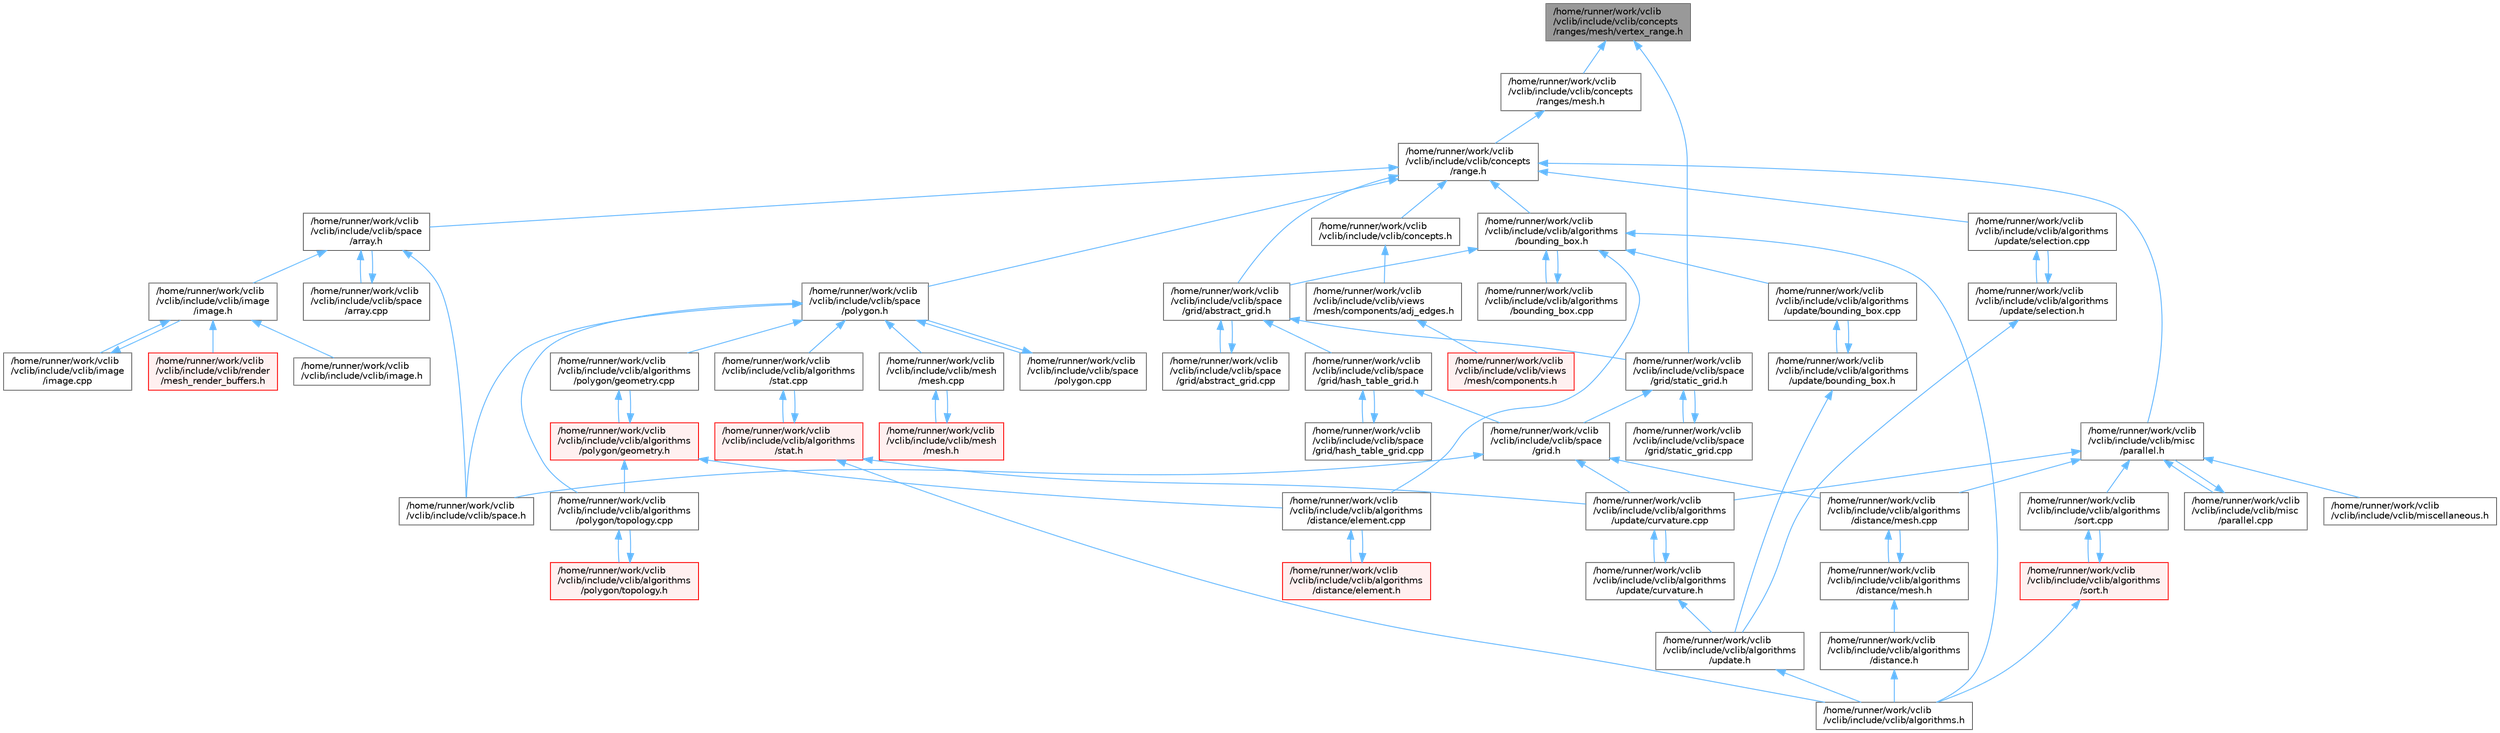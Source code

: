 digraph "/home/runner/work/vclib/vclib/include/vclib/concepts/ranges/mesh/vertex_range.h"
{
 // LATEX_PDF_SIZE
  bgcolor="transparent";
  edge [fontname=Helvetica,fontsize=10,labelfontname=Helvetica,labelfontsize=10];
  node [fontname=Helvetica,fontsize=10,shape=box,height=0.2,width=0.4];
  Node1 [label="/home/runner/work/vclib\l/vclib/include/vclib/concepts\l/ranges/mesh/vertex_range.h",height=0.2,width=0.4,color="gray40", fillcolor="grey60", style="filled", fontcolor="black",tooltip=" "];
  Node1 -> Node2 [dir="back",color="steelblue1",style="solid"];
  Node2 [label="/home/runner/work/vclib\l/vclib/include/vclib/concepts\l/ranges/mesh.h",height=0.2,width=0.4,color="grey40", fillcolor="white", style="filled",URL="$concepts_2ranges_2mesh_8h.html",tooltip=" "];
  Node2 -> Node3 [dir="back",color="steelblue1",style="solid"];
  Node3 [label="/home/runner/work/vclib\l/vclib/include/vclib/concepts\l/range.h",height=0.2,width=0.4,color="grey40", fillcolor="white", style="filled",URL="$range_8h.html",tooltip=" "];
  Node3 -> Node4 [dir="back",color="steelblue1",style="solid"];
  Node4 [label="/home/runner/work/vclib\l/vclib/include/vclib/algorithms\l/bounding_box.h",height=0.2,width=0.4,color="grey40", fillcolor="white", style="filled",URL="$algorithms_2bounding__box_8h.html",tooltip=" "];
  Node4 -> Node5 [dir="back",color="steelblue1",style="solid"];
  Node5 [label="/home/runner/work/vclib\l/vclib/include/vclib/algorithms.h",height=0.2,width=0.4,color="grey40", fillcolor="white", style="filled",URL="$algorithms_8h.html",tooltip=" "];
  Node4 -> Node6 [dir="back",color="steelblue1",style="solid"];
  Node6 [label="/home/runner/work/vclib\l/vclib/include/vclib/algorithms\l/bounding_box.cpp",height=0.2,width=0.4,color="grey40", fillcolor="white", style="filled",URL="$algorithms_2bounding__box_8cpp.html",tooltip=" "];
  Node6 -> Node4 [dir="back",color="steelblue1",style="solid"];
  Node4 -> Node7 [dir="back",color="steelblue1",style="solid"];
  Node7 [label="/home/runner/work/vclib\l/vclib/include/vclib/algorithms\l/distance/element.cpp",height=0.2,width=0.4,color="grey40", fillcolor="white", style="filled",URL="$algorithms_2distance_2element_8cpp.html",tooltip=" "];
  Node7 -> Node8 [dir="back",color="steelblue1",style="solid"];
  Node8 [label="/home/runner/work/vclib\l/vclib/include/vclib/algorithms\l/distance/element.h",height=0.2,width=0.4,color="red", fillcolor="#FFF0F0", style="filled",URL="$algorithms_2distance_2element_8h.html",tooltip=" "];
  Node8 -> Node7 [dir="back",color="steelblue1",style="solid"];
  Node4 -> Node24 [dir="back",color="steelblue1",style="solid"];
  Node24 [label="/home/runner/work/vclib\l/vclib/include/vclib/algorithms\l/update/bounding_box.cpp",height=0.2,width=0.4,color="grey40", fillcolor="white", style="filled",URL="$algorithms_2update_2bounding__box_8cpp.html",tooltip=" "];
  Node24 -> Node25 [dir="back",color="steelblue1",style="solid"];
  Node25 [label="/home/runner/work/vclib\l/vclib/include/vclib/algorithms\l/update/bounding_box.h",height=0.2,width=0.4,color="grey40", fillcolor="white", style="filled",URL="$algorithms_2update_2bounding__box_8h.html",tooltip=" "];
  Node25 -> Node19 [dir="back",color="steelblue1",style="solid"];
  Node19 [label="/home/runner/work/vclib\l/vclib/include/vclib/algorithms\l/update.h",height=0.2,width=0.4,color="grey40", fillcolor="white", style="filled",URL="$update_8h.html",tooltip=" "];
  Node19 -> Node5 [dir="back",color="steelblue1",style="solid"];
  Node25 -> Node24 [dir="back",color="steelblue1",style="solid"];
  Node4 -> Node12 [dir="back",color="steelblue1",style="solid"];
  Node12 [label="/home/runner/work/vclib\l/vclib/include/vclib/space\l/grid/abstract_grid.h",height=0.2,width=0.4,color="grey40", fillcolor="white", style="filled",URL="$abstract__grid_8h.html",tooltip=" "];
  Node12 -> Node11 [dir="back",color="steelblue1",style="solid"];
  Node11 [label="/home/runner/work/vclib\l/vclib/include/vclib/space\l/grid/abstract_grid.cpp",height=0.2,width=0.4,color="grey40", fillcolor="white", style="filled",URL="$abstract__grid_8cpp.html",tooltip=" "];
  Node11 -> Node12 [dir="back",color="steelblue1",style="solid"];
  Node12 -> Node13 [dir="back",color="steelblue1",style="solid"];
  Node13 [label="/home/runner/work/vclib\l/vclib/include/vclib/space\l/grid/hash_table_grid.h",height=0.2,width=0.4,color="grey40", fillcolor="white", style="filled",URL="$hash__table__grid_8h.html",tooltip=" "];
  Node13 -> Node14 [dir="back",color="steelblue1",style="solid"];
  Node14 [label="/home/runner/work/vclib\l/vclib/include/vclib/space\l/grid.h",height=0.2,width=0.4,color="grey40", fillcolor="white", style="filled",URL="$grid_8h.html",tooltip=" "];
  Node14 -> Node15 [dir="back",color="steelblue1",style="solid"];
  Node15 [label="/home/runner/work/vclib\l/vclib/include/vclib/algorithms\l/distance/mesh.cpp",height=0.2,width=0.4,color="grey40", fillcolor="white", style="filled",URL="$algorithms_2distance_2mesh_8cpp.html",tooltip=" "];
  Node15 -> Node16 [dir="back",color="steelblue1",style="solid"];
  Node16 [label="/home/runner/work/vclib\l/vclib/include/vclib/algorithms\l/distance/mesh.h",height=0.2,width=0.4,color="grey40", fillcolor="white", style="filled",URL="$algorithms_2distance_2mesh_8h.html",tooltip=" "];
  Node16 -> Node10 [dir="back",color="steelblue1",style="solid"];
  Node10 [label="/home/runner/work/vclib\l/vclib/include/vclib/algorithms\l/distance.h",height=0.2,width=0.4,color="grey40", fillcolor="white", style="filled",URL="$distance_8h.html",tooltip=" "];
  Node10 -> Node5 [dir="back",color="steelblue1",style="solid"];
  Node16 -> Node15 [dir="back",color="steelblue1",style="solid"];
  Node14 -> Node17 [dir="back",color="steelblue1",style="solid"];
  Node17 [label="/home/runner/work/vclib\l/vclib/include/vclib/algorithms\l/update/curvature.cpp",height=0.2,width=0.4,color="grey40", fillcolor="white", style="filled",URL="$curvature_8cpp.html",tooltip=" "];
  Node17 -> Node18 [dir="back",color="steelblue1",style="solid"];
  Node18 [label="/home/runner/work/vclib\l/vclib/include/vclib/algorithms\l/update/curvature.h",height=0.2,width=0.4,color="grey40", fillcolor="white", style="filled",URL="$curvature_8h.html",tooltip=" "];
  Node18 -> Node19 [dir="back",color="steelblue1",style="solid"];
  Node18 -> Node17 [dir="back",color="steelblue1",style="solid"];
  Node14 -> Node20 [dir="back",color="steelblue1",style="solid"];
  Node20 [label="/home/runner/work/vclib\l/vclib/include/vclib/space.h",height=0.2,width=0.4,color="grey40", fillcolor="white", style="filled",URL="$space_8h.html",tooltip=" "];
  Node13 -> Node21 [dir="back",color="steelblue1",style="solid"];
  Node21 [label="/home/runner/work/vclib\l/vclib/include/vclib/space\l/grid/hash_table_grid.cpp",height=0.2,width=0.4,color="grey40", fillcolor="white", style="filled",URL="$hash__table__grid_8cpp.html",tooltip=" "];
  Node21 -> Node13 [dir="back",color="steelblue1",style="solid"];
  Node12 -> Node22 [dir="back",color="steelblue1",style="solid"];
  Node22 [label="/home/runner/work/vclib\l/vclib/include/vclib/space\l/grid/static_grid.h",height=0.2,width=0.4,color="grey40", fillcolor="white", style="filled",URL="$static__grid_8h.html",tooltip=" "];
  Node22 -> Node14 [dir="back",color="steelblue1",style="solid"];
  Node22 -> Node23 [dir="back",color="steelblue1",style="solid"];
  Node23 [label="/home/runner/work/vclib\l/vclib/include/vclib/space\l/grid/static_grid.cpp",height=0.2,width=0.4,color="grey40", fillcolor="white", style="filled",URL="$static__grid_8cpp.html",tooltip=" "];
  Node23 -> Node22 [dir="back",color="steelblue1",style="solid"];
  Node3 -> Node26 [dir="back",color="steelblue1",style="solid"];
  Node26 [label="/home/runner/work/vclib\l/vclib/include/vclib/algorithms\l/update/selection.cpp",height=0.2,width=0.4,color="grey40", fillcolor="white", style="filled",URL="$update_2selection_8cpp.html",tooltip=" "];
  Node26 -> Node27 [dir="back",color="steelblue1",style="solid"];
  Node27 [label="/home/runner/work/vclib\l/vclib/include/vclib/algorithms\l/update/selection.h",height=0.2,width=0.4,color="grey40", fillcolor="white", style="filled",URL="$algorithms_2update_2selection_8h.html",tooltip=" "];
  Node27 -> Node19 [dir="back",color="steelblue1",style="solid"];
  Node27 -> Node26 [dir="back",color="steelblue1",style="solid"];
  Node3 -> Node28 [dir="back",color="steelblue1",style="solid"];
  Node28 [label="/home/runner/work/vclib\l/vclib/include/vclib/concepts.h",height=0.2,width=0.4,color="grey40", fillcolor="white", style="filled",URL="$concepts_8h.html",tooltip=" "];
  Node28 -> Node29 [dir="back",color="steelblue1",style="solid"];
  Node29 [label="/home/runner/work/vclib\l/vclib/include/vclib/views\l/mesh/components/adj_edges.h",height=0.2,width=0.4,color="grey40", fillcolor="white", style="filled",URL="$adj__edges_8h.html",tooltip=" "];
  Node29 -> Node30 [dir="back",color="steelblue1",style="solid"];
  Node30 [label="/home/runner/work/vclib\l/vclib/include/vclib/views\l/mesh/components.h",height=0.2,width=0.4,color="red", fillcolor="#FFF0F0", style="filled",URL="$views_2mesh_2components_8h.html",tooltip=" "];
  Node3 -> Node106 [dir="back",color="steelblue1",style="solid"];
  Node106 [label="/home/runner/work/vclib\l/vclib/include/vclib/misc\l/parallel.h",height=0.2,width=0.4,color="grey40", fillcolor="white", style="filled",URL="$parallel_8h.html",tooltip=" "];
  Node106 -> Node15 [dir="back",color="steelblue1",style="solid"];
  Node106 -> Node107 [dir="back",color="steelblue1",style="solid"];
  Node107 [label="/home/runner/work/vclib\l/vclib/include/vclib/algorithms\l/sort.cpp",height=0.2,width=0.4,color="grey40", fillcolor="white", style="filled",URL="$sort_8cpp.html",tooltip=" "];
  Node107 -> Node108 [dir="back",color="steelblue1",style="solid"];
  Node108 [label="/home/runner/work/vclib\l/vclib/include/vclib/algorithms\l/sort.h",height=0.2,width=0.4,color="red", fillcolor="#FFF0F0", style="filled",URL="$sort_8h.html",tooltip=" "];
  Node108 -> Node5 [dir="back",color="steelblue1",style="solid"];
  Node108 -> Node107 [dir="back",color="steelblue1",style="solid"];
  Node106 -> Node17 [dir="back",color="steelblue1",style="solid"];
  Node106 -> Node113 [dir="back",color="steelblue1",style="solid"];
  Node113 [label="/home/runner/work/vclib\l/vclib/include/vclib/misc\l/parallel.cpp",height=0.2,width=0.4,color="grey40", fillcolor="white", style="filled",URL="$parallel_8cpp.html",tooltip=" "];
  Node113 -> Node106 [dir="back",color="steelblue1",style="solid"];
  Node106 -> Node114 [dir="back",color="steelblue1",style="solid"];
  Node114 [label="/home/runner/work/vclib\l/vclib/include/vclib/miscellaneous.h",height=0.2,width=0.4,color="grey40", fillcolor="white", style="filled",URL="$miscellaneous_8h.html",tooltip=" "];
  Node3 -> Node115 [dir="back",color="steelblue1",style="solid"];
  Node115 [label="/home/runner/work/vclib\l/vclib/include/vclib/space\l/array.h",height=0.2,width=0.4,color="grey40", fillcolor="white", style="filled",URL="$array_8h.html",tooltip=" "];
  Node115 -> Node116 [dir="back",color="steelblue1",style="solid"];
  Node116 [label="/home/runner/work/vclib\l/vclib/include/vclib/image\l/image.h",height=0.2,width=0.4,color="grey40", fillcolor="white", style="filled",URL="$image_2image_8h.html",tooltip=" "];
  Node116 -> Node117 [dir="back",color="steelblue1",style="solid"];
  Node117 [label="/home/runner/work/vclib\l/vclib/include/vclib/image.h",height=0.2,width=0.4,color="grey40", fillcolor="white", style="filled",URL="$image_8h.html",tooltip=" "];
  Node116 -> Node118 [dir="back",color="steelblue1",style="solid"];
  Node118 [label="/home/runner/work/vclib\l/vclib/include/vclib/image\l/image.cpp",height=0.2,width=0.4,color="grey40", fillcolor="white", style="filled",URL="$image_8cpp.html",tooltip=" "];
  Node118 -> Node116 [dir="back",color="steelblue1",style="solid"];
  Node116 -> Node80 [dir="back",color="steelblue1",style="solid"];
  Node80 [label="/home/runner/work/vclib\l/vclib/include/vclib/render\l/mesh_render_buffers.h",height=0.2,width=0.4,color="red", fillcolor="#FFF0F0", style="filled",URL="$mesh__render__buffers_8h.html",tooltip=" "];
  Node115 -> Node20 [dir="back",color="steelblue1",style="solid"];
  Node115 -> Node119 [dir="back",color="steelblue1",style="solid"];
  Node119 [label="/home/runner/work/vclib\l/vclib/include/vclib/space\l/array.cpp",height=0.2,width=0.4,color="grey40", fillcolor="white", style="filled",URL="$array_8cpp.html",tooltip=" "];
  Node119 -> Node115 [dir="back",color="steelblue1",style="solid"];
  Node3 -> Node12 [dir="back",color="steelblue1",style="solid"];
  Node3 -> Node120 [dir="back",color="steelblue1",style="solid"];
  Node120 [label="/home/runner/work/vclib\l/vclib/include/vclib/space\l/polygon.h",height=0.2,width=0.4,color="grey40", fillcolor="white", style="filled",URL="$space_2polygon_8h.html",tooltip=" "];
  Node120 -> Node32 [dir="back",color="steelblue1",style="solid"];
  Node32 [label="/home/runner/work/vclib\l/vclib/include/vclib/algorithms\l/polygon/geometry.cpp",height=0.2,width=0.4,color="grey40", fillcolor="white", style="filled",URL="$geometry_8cpp.html",tooltip=" "];
  Node32 -> Node33 [dir="back",color="steelblue1",style="solid"];
  Node33 [label="/home/runner/work/vclib\l/vclib/include/vclib/algorithms\l/polygon/geometry.h",height=0.2,width=0.4,color="red", fillcolor="#FFF0F0", style="filled",URL="$geometry_8h.html",tooltip=" "];
  Node33 -> Node7 [dir="back",color="steelblue1",style="solid"];
  Node33 -> Node32 [dir="back",color="steelblue1",style="solid"];
  Node33 -> Node88 [dir="back",color="steelblue1",style="solid"];
  Node88 [label="/home/runner/work/vclib\l/vclib/include/vclib/algorithms\l/polygon/topology.cpp",height=0.2,width=0.4,color="grey40", fillcolor="white", style="filled",URL="$polygon_2topology_8cpp.html",tooltip=" "];
  Node88 -> Node89 [dir="back",color="steelblue1",style="solid"];
  Node89 [label="/home/runner/work/vclib\l/vclib/include/vclib/algorithms\l/polygon/topology.h",height=0.2,width=0.4,color="red", fillcolor="#FFF0F0", style="filled",URL="$polygon_2topology_8h.html",tooltip=" "];
  Node89 -> Node88 [dir="back",color="steelblue1",style="solid"];
  Node120 -> Node88 [dir="back",color="steelblue1",style="solid"];
  Node120 -> Node71 [dir="back",color="steelblue1",style="solid"];
  Node71 [label="/home/runner/work/vclib\l/vclib/include/vclib/algorithms\l/stat.cpp",height=0.2,width=0.4,color="grey40", fillcolor="white", style="filled",URL="$stat_8cpp.html",tooltip=" "];
  Node71 -> Node72 [dir="back",color="steelblue1",style="solid"];
  Node72 [label="/home/runner/work/vclib\l/vclib/include/vclib/algorithms\l/stat.h",height=0.2,width=0.4,color="red", fillcolor="#FFF0F0", style="filled",URL="$stat_8h.html",tooltip=" "];
  Node72 -> Node5 [dir="back",color="steelblue1",style="solid"];
  Node72 -> Node71 [dir="back",color="steelblue1",style="solid"];
  Node72 -> Node17 [dir="back",color="steelblue1",style="solid"];
  Node120 -> Node96 [dir="back",color="steelblue1",style="solid"];
  Node96 [label="/home/runner/work/vclib\l/vclib/include/vclib/mesh\l/mesh.cpp",height=0.2,width=0.4,color="grey40", fillcolor="white", style="filled",URL="$mesh_2mesh_8cpp.html",tooltip=" "];
  Node96 -> Node97 [dir="back",color="steelblue1",style="solid"];
  Node97 [label="/home/runner/work/vclib\l/vclib/include/vclib/mesh\l/mesh.h",height=0.2,width=0.4,color="red", fillcolor="#FFF0F0", style="filled",URL="$mesh_2mesh_8h.html",tooltip=" "];
  Node97 -> Node96 [dir="back",color="steelblue1",style="solid"];
  Node120 -> Node20 [dir="back",color="steelblue1",style="solid"];
  Node120 -> Node121 [dir="back",color="steelblue1",style="solid"];
  Node121 [label="/home/runner/work/vclib\l/vclib/include/vclib/space\l/polygon.cpp",height=0.2,width=0.4,color="grey40", fillcolor="white", style="filled",URL="$polygon_8cpp.html",tooltip=" "];
  Node121 -> Node120 [dir="back",color="steelblue1",style="solid"];
  Node1 -> Node22 [dir="back",color="steelblue1",style="solid"];
}
